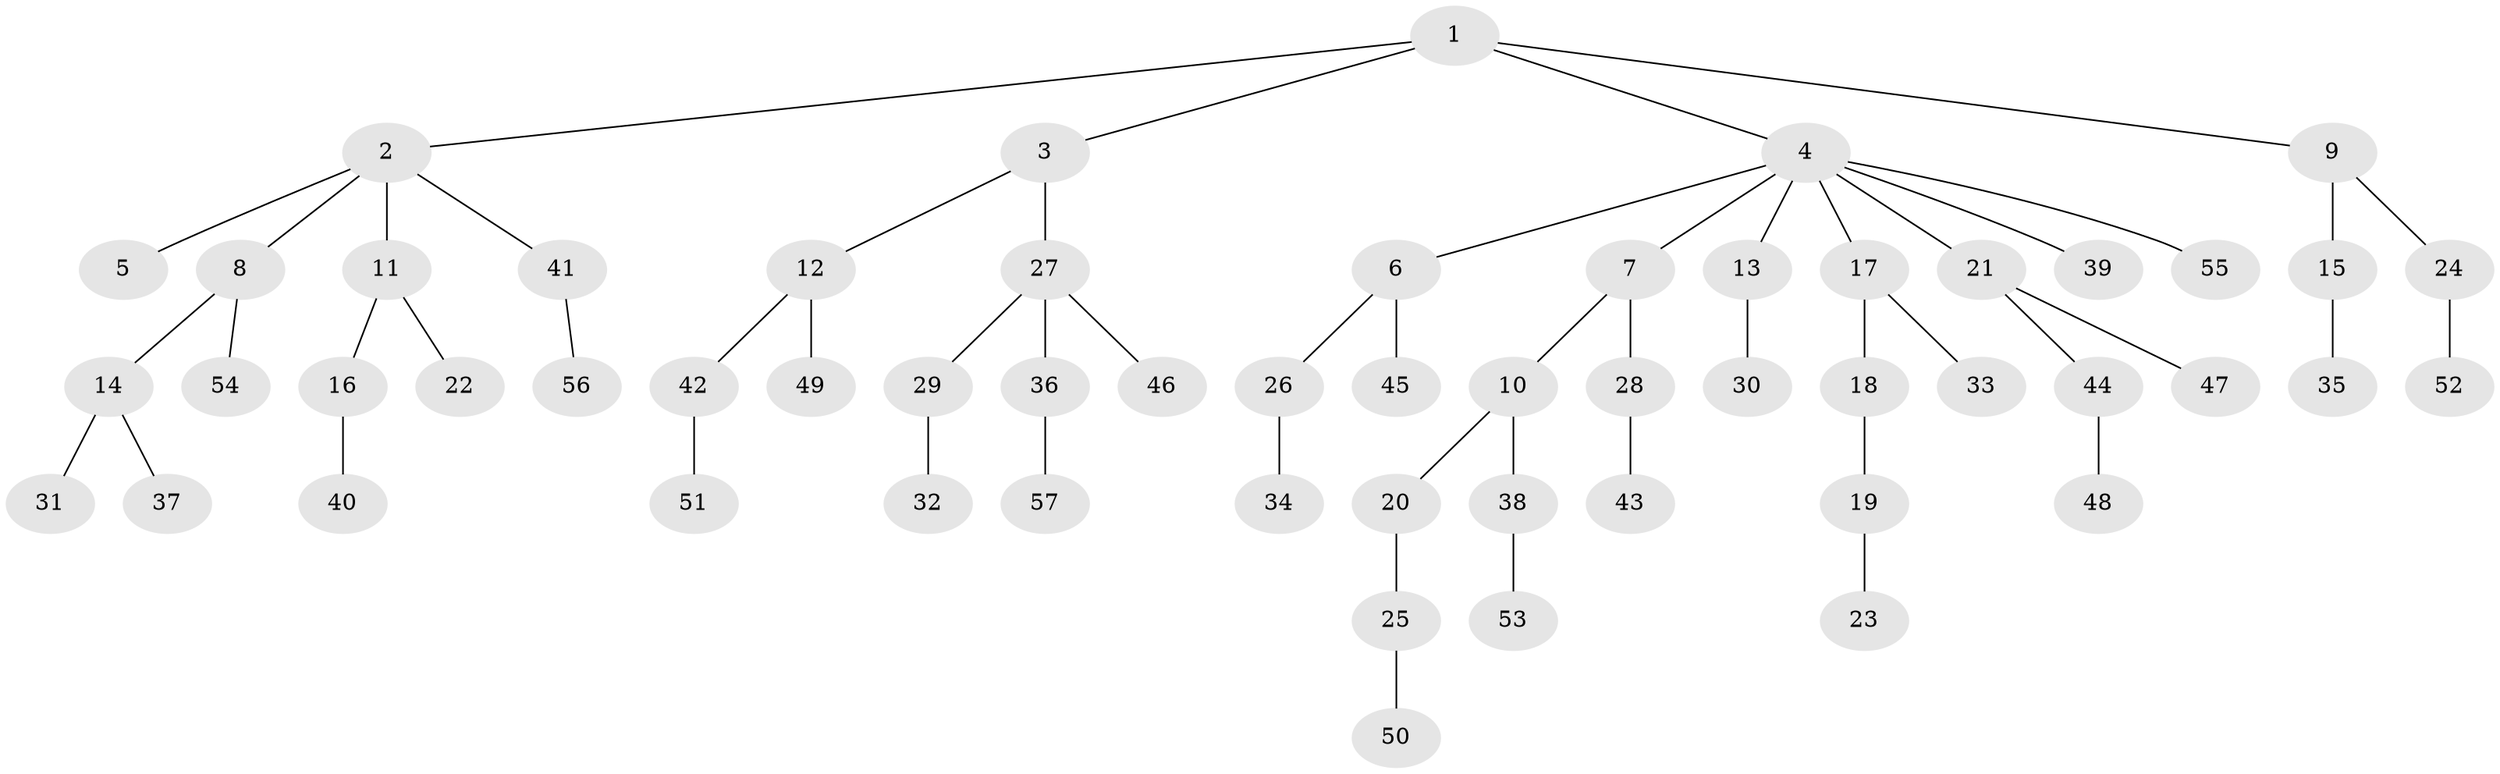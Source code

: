 // Generated by graph-tools (version 1.1) at 2025/15/03/09/25 04:15:21]
// undirected, 57 vertices, 56 edges
graph export_dot {
graph [start="1"]
  node [color=gray90,style=filled];
  1;
  2;
  3;
  4;
  5;
  6;
  7;
  8;
  9;
  10;
  11;
  12;
  13;
  14;
  15;
  16;
  17;
  18;
  19;
  20;
  21;
  22;
  23;
  24;
  25;
  26;
  27;
  28;
  29;
  30;
  31;
  32;
  33;
  34;
  35;
  36;
  37;
  38;
  39;
  40;
  41;
  42;
  43;
  44;
  45;
  46;
  47;
  48;
  49;
  50;
  51;
  52;
  53;
  54;
  55;
  56;
  57;
  1 -- 2;
  1 -- 3;
  1 -- 4;
  1 -- 9;
  2 -- 5;
  2 -- 8;
  2 -- 11;
  2 -- 41;
  3 -- 12;
  3 -- 27;
  4 -- 6;
  4 -- 7;
  4 -- 13;
  4 -- 17;
  4 -- 21;
  4 -- 39;
  4 -- 55;
  6 -- 26;
  6 -- 45;
  7 -- 10;
  7 -- 28;
  8 -- 14;
  8 -- 54;
  9 -- 15;
  9 -- 24;
  10 -- 20;
  10 -- 38;
  11 -- 16;
  11 -- 22;
  12 -- 42;
  12 -- 49;
  13 -- 30;
  14 -- 31;
  14 -- 37;
  15 -- 35;
  16 -- 40;
  17 -- 18;
  17 -- 33;
  18 -- 19;
  19 -- 23;
  20 -- 25;
  21 -- 44;
  21 -- 47;
  24 -- 52;
  25 -- 50;
  26 -- 34;
  27 -- 29;
  27 -- 36;
  27 -- 46;
  28 -- 43;
  29 -- 32;
  36 -- 57;
  38 -- 53;
  41 -- 56;
  42 -- 51;
  44 -- 48;
}
